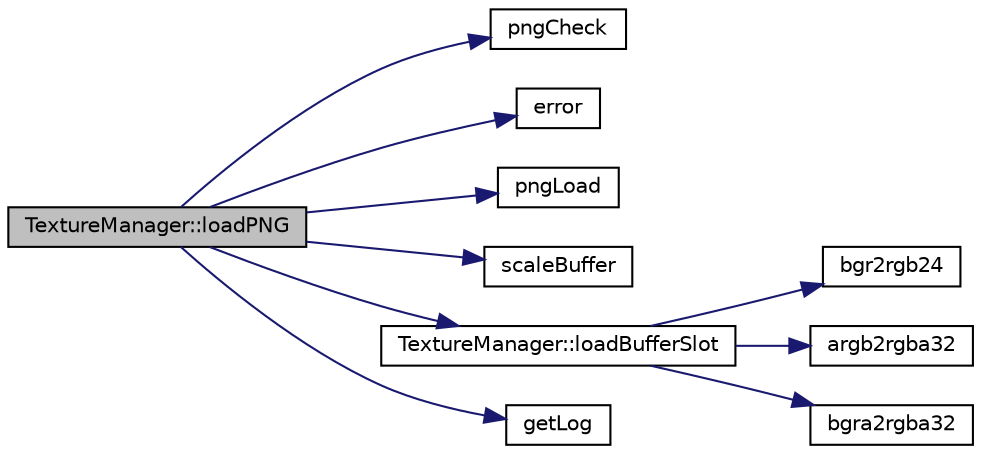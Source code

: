 digraph "TextureManager::loadPNG"
{
 // INTERACTIVE_SVG=YES
  edge [fontname="Helvetica",fontsize="10",labelfontname="Helvetica",labelfontsize="10"];
  node [fontname="Helvetica",fontsize="10",shape=record];
  rankdir="LR";
  Node1 [label="TextureManager::loadPNG",height=0.2,width=0.4,color="black", fillcolor="grey75", style="filled" fontcolor="black"];
  Node1 -> Node2 [color="midnightblue",fontsize="10",style="solid",fontname="Helvetica"];
  Node2 [label="pngCheck",height=0.2,width=0.4,color="black", fillcolor="white", style="filled",URL="$png_8h.html#a44380543f99b1337a7fed05081087408",tooltip="Check if a file is a valid PNG image. "];
  Node1 -> Node3 [color="midnightblue",fontsize="10",style="solid",fontname="Helvetica"];
  Node3 [label="error",height=0.2,width=0.4,color="black", fillcolor="white", style="filled",URL="$commander_8c.html#a9a17d0c19f2fb4ee55752f4b6840331e"];
  Node1 -> Node4 [color="midnightblue",fontsize="10",style="solid",fontname="Helvetica"];
  Node4 [label="pngLoad",height=0.2,width=0.4,color="black", fillcolor="white", style="filled",URL="$png_8h.html#a4f63613400457c8692f60b7f8ff9e82c",tooltip="Load a PNG image file into an RGBA buffer. "];
  Node1 -> Node5 [color="midnightblue",fontsize="10",style="solid",fontname="Helvetica"];
  Node5 [label="scaleBuffer",height=0.2,width=0.4,color="black", fillcolor="white", style="filled",URL="$pixel_8h.html#aa6c4e2e84e8737bc7af1ee25cce899c5"];
  Node1 -> Node6 [color="midnightblue",fontsize="10",style="solid",fontname="Helvetica"];
  Node6 [label="TextureManager::loadBufferSlot",height=0.2,width=0.4,color="black", fillcolor="white", style="filled",URL="$class_texture_manager.html#ad479756ff08f61f6dde8679601ddae67",tooltip="Loads Buffer as texture. "];
  Node6 -> Node7 [color="midnightblue",fontsize="10",style="solid",fontname="Helvetica"];
  Node7 [label="bgr2rgb24",height=0.2,width=0.4,color="black", fillcolor="white", style="filled",URL="$pixel_8h.html#aa98f7e7677a832bed8ba09abf6a03964"];
  Node6 -> Node8 [color="midnightblue",fontsize="10",style="solid",fontname="Helvetica"];
  Node8 [label="argb2rgba32",height=0.2,width=0.4,color="black", fillcolor="white", style="filled",URL="$pixel_8h.html#a2b55c8aba433a2d911448cd58c0b5e03"];
  Node6 -> Node9 [color="midnightblue",fontsize="10",style="solid",fontname="Helvetica"];
  Node9 [label="bgra2rgba32",height=0.2,width=0.4,color="black", fillcolor="white", style="filled",URL="$pixel_8h.html#a637f5d0173bb783c18d438f32f0a7d83"];
  Node1 -> Node10 [color="midnightblue",fontsize="10",style="solid",fontname="Helvetica"];
  Node10 [label="getLog",height=0.2,width=0.4,color="black", fillcolor="white", style="filled",URL="$_log_8h.html#aa2f604b13755d77658307017af86624a"];
}
